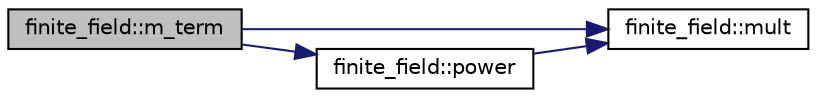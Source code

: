 digraph "finite_field::m_term"
{
  edge [fontname="Helvetica",fontsize="10",labelfontname="Helvetica",labelfontsize="10"];
  node [fontname="Helvetica",fontsize="10",shape=record];
  rankdir="LR";
  Node8415 [label="finite_field::m_term",height=0.2,width=0.4,color="black", fillcolor="grey75", style="filled", fontcolor="black"];
  Node8415 -> Node8416 [color="midnightblue",fontsize="10",style="solid",fontname="Helvetica"];
  Node8416 [label="finite_field::mult",height=0.2,width=0.4,color="black", fillcolor="white", style="filled",URL="$df/d5a/classfinite__field.html#a24fb5917aa6d4d656fd855b7f44a13b0"];
  Node8415 -> Node8417 [color="midnightblue",fontsize="10",style="solid",fontname="Helvetica"];
  Node8417 [label="finite_field::power",height=0.2,width=0.4,color="black", fillcolor="white", style="filled",URL="$df/d5a/classfinite__field.html#a0437871b8f775f0b2d589188d9ad7e61"];
  Node8417 -> Node8416 [color="midnightblue",fontsize="10",style="solid",fontname="Helvetica"];
}
